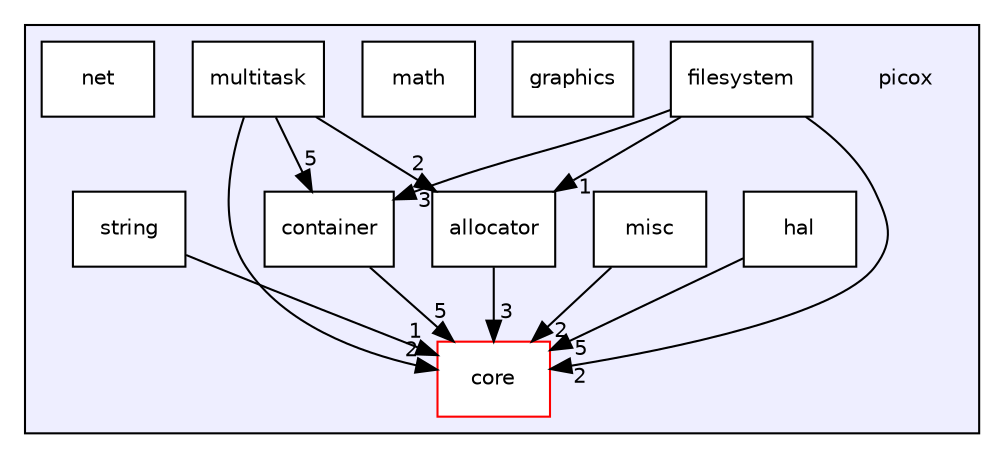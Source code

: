 digraph "picox" {
  compound=true
  node [ fontsize="10", fontname="Helvetica"];
  edge [ labelfontsize="10", labelfontname="Helvetica"];
  subgraph clusterdir_295ce2a6370ae0a688a0222b881c77ca {
    graph [ bgcolor="#eeeeff", pencolor="black", label="" URL="dir_295ce2a6370ae0a688a0222b881c77ca.html"];
    dir_295ce2a6370ae0a688a0222b881c77ca [shape=plaintext label="picox"];
    dir_1650413cd754fade3fb0b4bd9f31c0b4 [shape=box label="allocator" color="black" fillcolor="white" style="filled" URL="dir_1650413cd754fade3fb0b4bd9f31c0b4.html"];
    dir_9b661000c95cfd83db6bc3bac922f8b1 [shape=box label="container" color="black" fillcolor="white" style="filled" URL="dir_9b661000c95cfd83db6bc3bac922f8b1.html"];
    dir_334975c5f7f258e1ec06bfc6b10c4fd2 [shape=box label="core" color="red" fillcolor="white" style="filled" URL="dir_334975c5f7f258e1ec06bfc6b10c4fd2.html"];
    dir_e3be2385c94fc93b1a1cade2fa68aeff [shape=box label="filesystem" color="black" fillcolor="white" style="filled" URL="dir_e3be2385c94fc93b1a1cade2fa68aeff.html"];
    dir_681897cea65979b798652016486f6d99 [shape=box label="graphics" color="black" fillcolor="white" style="filled" URL="dir_681897cea65979b798652016486f6d99.html"];
    dir_d771004b704a885dfebdad5fa03f9126 [shape=box label="hal" color="black" fillcolor="white" style="filled" URL="dir_d771004b704a885dfebdad5fa03f9126.html"];
    dir_b87ee14df21972cc22e3743d405aea87 [shape=box label="math" color="black" fillcolor="white" style="filled" URL="dir_b87ee14df21972cc22e3743d405aea87.html"];
    dir_fc86d02d91b49358f7c47929ad36b20e [shape=box label="misc" color="black" fillcolor="white" style="filled" URL="dir_fc86d02d91b49358f7c47929ad36b20e.html"];
    dir_d855208929ee2402b902408cb31e3328 [shape=box label="multitask" color="black" fillcolor="white" style="filled" URL="dir_d855208929ee2402b902408cb31e3328.html"];
    dir_1366e7ca38613c75fde559338b71e374 [shape=box label="net" color="black" fillcolor="white" style="filled" URL="dir_1366e7ca38613c75fde559338b71e374.html"];
    dir_72f9a34a0c4530d6072beac4c026fa01 [shape=box label="string" color="black" fillcolor="white" style="filled" URL="dir_72f9a34a0c4530d6072beac4c026fa01.html"];
  }
  dir_d771004b704a885dfebdad5fa03f9126->dir_334975c5f7f258e1ec06bfc6b10c4fd2 [headlabel="5", labeldistance=1.5 headhref="dir_000015_000001.html"];
  dir_d855208929ee2402b902408cb31e3328->dir_1650413cd754fade3fb0b4bd9f31c0b4 [headlabel="2", labeldistance=1.5 headhref="dir_000012_000013.html"];
  dir_d855208929ee2402b902408cb31e3328->dir_9b661000c95cfd83db6bc3bac922f8b1 [headlabel="5", labeldistance=1.5 headhref="dir_000012_000008.html"];
  dir_d855208929ee2402b902408cb31e3328->dir_334975c5f7f258e1ec06bfc6b10c4fd2 [headlabel="2", labeldistance=1.5 headhref="dir_000012_000001.html"];
  dir_fc86d02d91b49358f7c47929ad36b20e->dir_334975c5f7f258e1ec06bfc6b10c4fd2 [headlabel="2", labeldistance=1.5 headhref="dir_000005_000001.html"];
  dir_e3be2385c94fc93b1a1cade2fa68aeff->dir_1650413cd754fade3fb0b4bd9f31c0b4 [headlabel="1", labeldistance=1.5 headhref="dir_000011_000013.html"];
  dir_e3be2385c94fc93b1a1cade2fa68aeff->dir_9b661000c95cfd83db6bc3bac922f8b1 [headlabel="3", labeldistance=1.5 headhref="dir_000011_000008.html"];
  dir_e3be2385c94fc93b1a1cade2fa68aeff->dir_334975c5f7f258e1ec06bfc6b10c4fd2 [headlabel="2", labeldistance=1.5 headhref="dir_000011_000001.html"];
  dir_72f9a34a0c4530d6072beac4c026fa01->dir_334975c5f7f258e1ec06bfc6b10c4fd2 [headlabel="1", labeldistance=1.5 headhref="dir_000010_000001.html"];
  dir_1650413cd754fade3fb0b4bd9f31c0b4->dir_334975c5f7f258e1ec06bfc6b10c4fd2 [headlabel="3", labeldistance=1.5 headhref="dir_000013_000001.html"];
  dir_9b661000c95cfd83db6bc3bac922f8b1->dir_334975c5f7f258e1ec06bfc6b10c4fd2 [headlabel="5", labeldistance=1.5 headhref="dir_000008_000001.html"];
}
